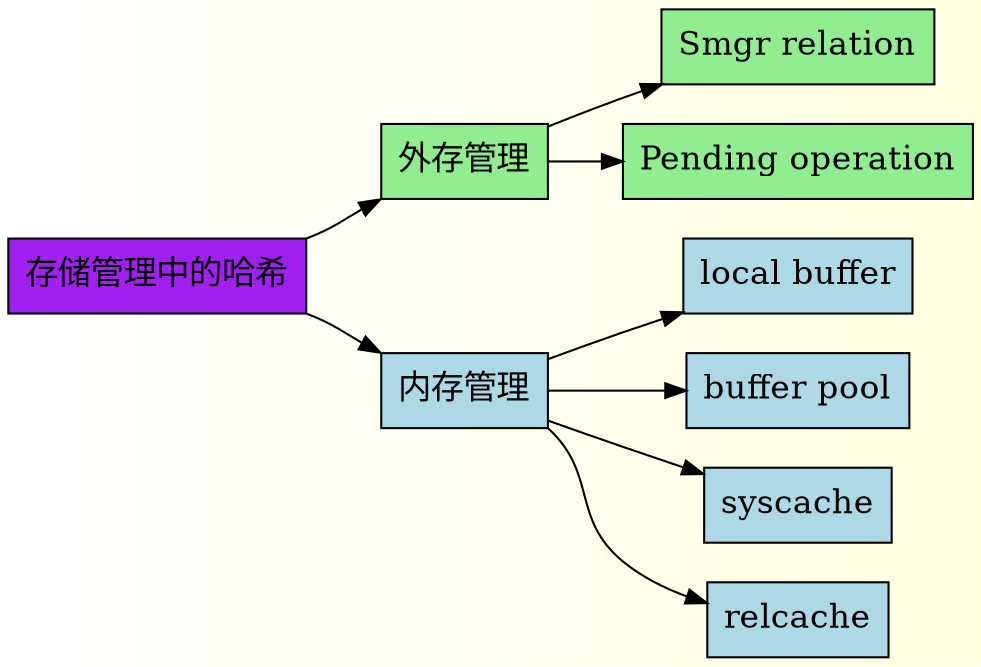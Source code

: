 digraph g{
	graph[
		rankdir = "LR"
		bgcolor = "white:lightyellow"
		style="filled"
		];

	node[
		fontsize = "16"
		shape = "record"
		style = "filled"
		];
	edge[
		];

	"head" [
		label = "<f0>存储管理中的哈希"
		fillcolor = "purple"
		];
	"hard" [
		label = "<f0>外存管理"
		fillcolor = "lightgreen"
		];

	"smgr" [
			label = "<f0>Smgr relation"
		fillcolor = "lightgreen"
		];

	"pending" [
			label = "<f0>Pending operation"
		fillcolor = "lightgreen"
		];

	"memory" [
			label = "<f0>内存管理"
			fillcolor = "lightblue"
		];
		
	"local" [
			label = "<f0>local buffer"
			fillcolor = "lightblue"
		];

	"bp" [
			label = "<f0> buffer pool"
			fillcolor = "lightblue"
		];
	"sys" [
			label = "<f0>syscache"
			fillcolor = "lightblue"
		];

	"relcache" [
			label = "<f0>relcache"
			fillcolor = "lightblue"
		];

	"head":f0 -> "hard":f0;
	"head":f0->"memory":f0;
	"hard":f0 -> "smgr":f0;
	"hard":f0 -> "pending":f0;
	"memory":f0 -> "local":f0;
	"memory":f0 -> "bp":f0;
	"memory":f0 -> "sys":f0;
	"memory":f0 -> "relcache":f0;


}
